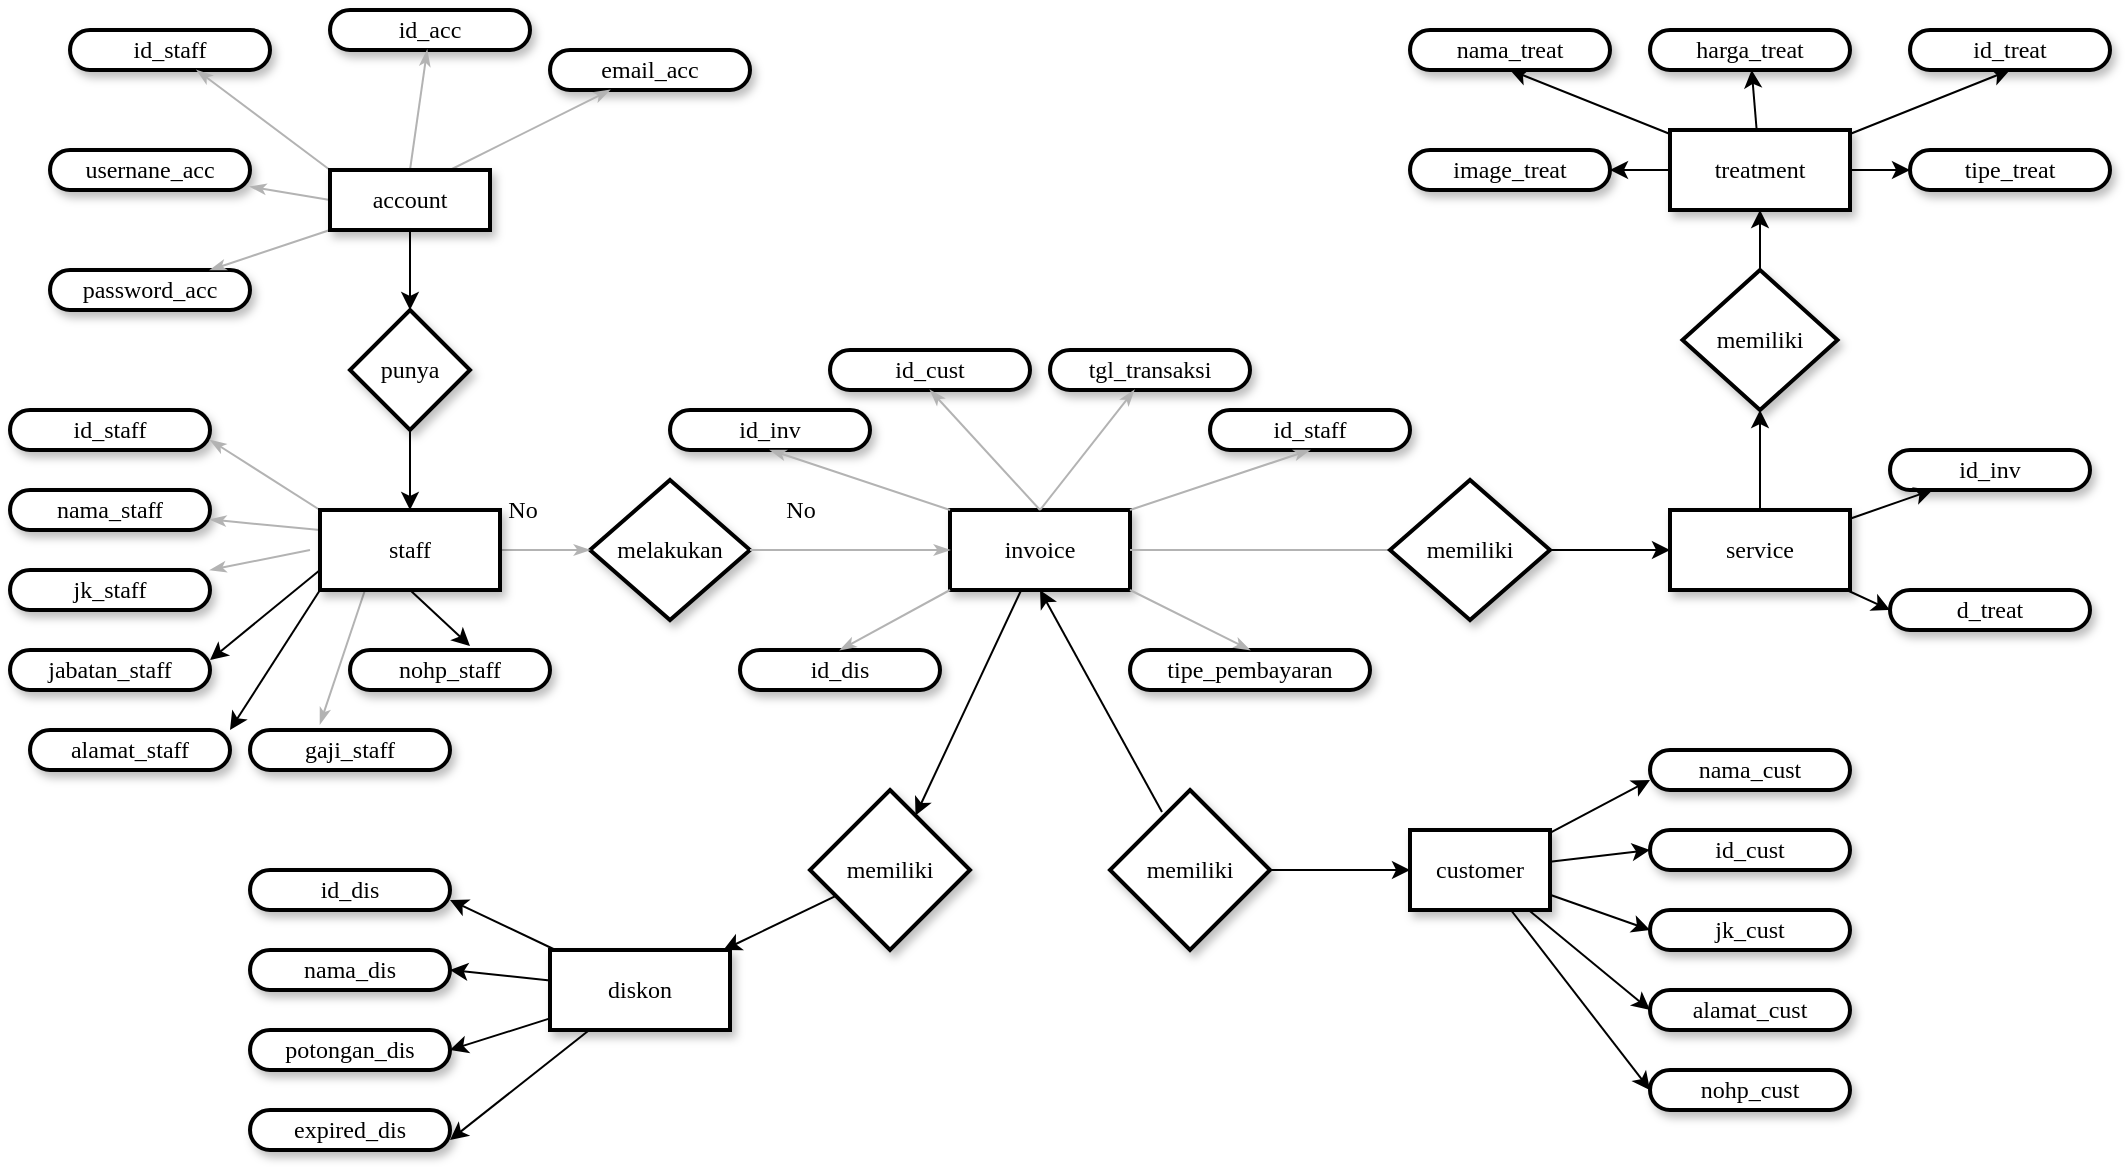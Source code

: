 <mxfile version="14.7.9" type="github">
  <diagram name="Page-1" id="ad52d381-51e7-2e0d-a935-2d0ddd2fd229">
    <mxGraphModel dx="1422" dy="772" grid="1" gridSize="10" guides="1" tooltips="1" connect="1" arrows="1" fold="1" page="1" pageScale="1" pageWidth="1100" pageHeight="850" background="none" math="0" shadow="0">
      <root>
        <mxCell id="0" />
        <mxCell id="1" parent="0" />
        <mxCell id="2c924340bb9dbf6c-1" value="&lt;span&gt;id_staff&lt;/span&gt;" style="whiteSpace=wrap;html=1;rounded=1;shadow=1;comic=0;labelBackgroundColor=none;strokeWidth=2;fontFamily=Verdana;fontSize=12;align=center;arcSize=50;" parent="1" vertex="1">
          <mxGeometry x="50" y="30" width="100" height="20" as="geometry" />
        </mxCell>
        <mxCell id="2c924340bb9dbf6c-8" value="&lt;span&gt;usernane_acc&lt;/span&gt;" style="whiteSpace=wrap;html=1;rounded=1;shadow=1;comic=0;labelBackgroundColor=none;strokeWidth=2;fontFamily=Verdana;fontSize=12;align=center;arcSize=50;" parent="1" vertex="1">
          <mxGeometry x="40" y="90" width="100" height="20" as="geometry" />
        </mxCell>
        <mxCell id="2c924340bb9dbf6c-9" value="password_acc" style="whiteSpace=wrap;html=1;rounded=1;shadow=1;comic=0;labelBackgroundColor=none;strokeWidth=2;fontFamily=Verdana;fontSize=12;align=center;arcSize=50;" parent="1" vertex="1">
          <mxGeometry x="40" y="150" width="100" height="20" as="geometry" />
        </mxCell>
        <mxCell id="2c924340bb9dbf6c-10" value="&lt;span&gt;id_acc&lt;/span&gt;" style="whiteSpace=wrap;html=1;rounded=1;shadow=1;comic=0;labelBackgroundColor=none;strokeWidth=2;fontFamily=Verdana;fontSize=12;align=center;arcSize=50;" parent="1" vertex="1">
          <mxGeometry x="180" y="20" width="100" height="20" as="geometry" />
        </mxCell>
        <mxCell id="2c924340bb9dbf6c-24" value="melakukan" style="rhombus;whiteSpace=wrap;html=1;rounded=0;shadow=1;comic=0;labelBackgroundColor=none;strokeWidth=2;fontFamily=Verdana;fontSize=12;align=center;" parent="1" vertex="1">
          <mxGeometry x="310" y="255" width="80" height="70" as="geometry" />
        </mxCell>
        <mxCell id="2c924340bb9dbf6c-27" value="" style="edgeStyle=none;rounded=1;html=1;labelBackgroundColor=none;startArrow=none;startFill=0;startSize=5;endArrow=classicThin;endFill=1;endSize=5;jettySize=auto;orthogonalLoop=1;strokeColor=#B3B3B3;strokeWidth=1;fontFamily=Verdana;fontSize=12;exitX=0.5;exitY=0;exitDx=0;exitDy=0;" parent="1" source="-c1ywZZMFzs8JWsmVmSW-5" target="2c924340bb9dbf6c-10" edge="1">
          <mxGeometry relative="1" as="geometry">
            <mxPoint x="235.442" y="70.116" as="sourcePoint" />
          </mxGeometry>
        </mxCell>
        <mxCell id="2c924340bb9dbf6c-28" value="" style="edgeStyle=none;rounded=1;html=1;labelBackgroundColor=none;startArrow=none;startFill=0;startSize=5;endArrow=classicThin;endFill=1;endSize=5;jettySize=auto;orthogonalLoop=1;strokeColor=#B3B3B3;strokeWidth=1;fontFamily=Verdana;fontSize=12;exitX=0;exitY=0;exitDx=0;exitDy=0;" parent="1" source="-c1ywZZMFzs8JWsmVmSW-5" target="2c924340bb9dbf6c-1" edge="1">
          <mxGeometry relative="1" as="geometry">
            <mxPoint x="192" y="86" as="sourcePoint" />
          </mxGeometry>
        </mxCell>
        <mxCell id="2c924340bb9dbf6c-29" value="" style="edgeStyle=none;rounded=1;html=1;labelBackgroundColor=none;startArrow=none;startFill=0;startSize=5;endArrow=classicThin;endFill=1;endSize=5;jettySize=auto;orthogonalLoop=1;strokeColor=#B3B3B3;strokeWidth=1;fontFamily=Verdana;fontSize=12;exitX=0;exitY=0.5;exitDx=0;exitDy=0;" parent="1" source="-c1ywZZMFzs8JWsmVmSW-5" target="2c924340bb9dbf6c-8" edge="1">
          <mxGeometry relative="1" as="geometry">
            <mxPoint x="180.242" y="106.414" as="sourcePoint" />
          </mxGeometry>
        </mxCell>
        <mxCell id="2c924340bb9dbf6c-30" value="" style="edgeStyle=none;rounded=1;html=1;labelBackgroundColor=none;startArrow=none;startFill=0;startSize=5;endArrow=classicThin;endFill=1;endSize=5;jettySize=auto;orthogonalLoop=1;strokeColor=#B3B3B3;strokeWidth=1;fontFamily=Verdana;fontSize=12;exitX=0;exitY=1;exitDx=0;exitDy=0;" parent="1" source="-c1ywZZMFzs8JWsmVmSW-5" target="2c924340bb9dbf6c-9" edge="1">
          <mxGeometry relative="1" as="geometry">
            <mxPoint x="186.334" y="127.889" as="sourcePoint" />
          </mxGeometry>
        </mxCell>
        <mxCell id="2c924340bb9dbf6c-55" value="&lt;span&gt;email_acc&lt;/span&gt;" style="whiteSpace=wrap;html=1;rounded=1;shadow=1;comic=0;labelBackgroundColor=none;strokeWidth=2;fontFamily=Verdana;fontSize=12;align=center;arcSize=50;" parent="1" vertex="1">
          <mxGeometry x="290" y="40" width="100" height="20" as="geometry" />
        </mxCell>
        <mxCell id="2c924340bb9dbf6c-61" value="" style="edgeStyle=none;rounded=1;html=1;labelBackgroundColor=none;startArrow=none;startFill=0;startSize=5;endArrow=classicThin;endFill=1;endSize=5;jettySize=auto;orthogonalLoop=1;strokeColor=#B3B3B3;strokeWidth=1;fontFamily=Verdana;fontSize=12;exitX=0.75;exitY=0;exitDx=0;exitDy=0;" parent="1" source="-c1ywZZMFzs8JWsmVmSW-5" target="2c924340bb9dbf6c-55" edge="1">
          <mxGeometry relative="1" as="geometry">
            <mxPoint x="284.518" y="83.182" as="sourcePoint" />
          </mxGeometry>
        </mxCell>
        <mxCell id="-c1ywZZMFzs8JWsmVmSW-14" style="rounded=0;orthogonalLoop=1;jettySize=auto;html=1;exitX=0.5;exitY=1;exitDx=0;exitDy=0;entryX=0.6;entryY=-0.1;entryDx=0;entryDy=0;entryPerimeter=0;fontFamily=Verdana;" edge="1" parent="1" source="-c1ywZZMFzs8JWsmVmSW-26" target="-c1ywZZMFzs8JWsmVmSW-9">
          <mxGeometry relative="1" as="geometry">
            <mxPoint x="220" y="340" as="sourcePoint" />
          </mxGeometry>
        </mxCell>
        <mxCell id="-c1ywZZMFzs8JWsmVmSW-15" style="edgeStyle=none;rounded=0;orthogonalLoop=1;jettySize=auto;html=1;exitX=0;exitY=1;exitDx=0;exitDy=0;entryX=1;entryY=0;entryDx=0;entryDy=0;fontFamily=Verdana;" edge="1" parent="1" source="-c1ywZZMFzs8JWsmVmSW-26" target="-c1ywZZMFzs8JWsmVmSW-8">
          <mxGeometry relative="1" as="geometry">
            <mxPoint x="177.574" y="328.284" as="sourcePoint" />
          </mxGeometry>
        </mxCell>
        <mxCell id="-c1ywZZMFzs8JWsmVmSW-16" style="edgeStyle=none;rounded=0;orthogonalLoop=1;jettySize=auto;html=1;exitX=0;exitY=0.75;exitDx=0;exitDy=0;entryX=1;entryY=0.25;entryDx=0;entryDy=0;fontFamily=Verdana;" edge="1" parent="1" source="-c1ywZZMFzs8JWsmVmSW-26" target="-c1ywZZMFzs8JWsmVmSW-7">
          <mxGeometry relative="1" as="geometry">
            <mxPoint x="177.574" y="328.284" as="sourcePoint" />
          </mxGeometry>
        </mxCell>
        <mxCell id="2c924340bb9dbf6c-68" value="&lt;span&gt;jk_staff&lt;/span&gt;" style="whiteSpace=wrap;html=1;rounded=1;shadow=1;comic=0;labelBackgroundColor=none;strokeWidth=2;fontFamily=Verdana;fontSize=12;align=center;arcSize=50;" parent="1" vertex="1">
          <mxGeometry x="20" y="300" width="100" height="20" as="geometry" />
        </mxCell>
        <mxCell id="2c924340bb9dbf6c-69" value="&lt;span&gt;id_staff&lt;/span&gt;" style="whiteSpace=wrap;html=1;rounded=1;shadow=1;comic=0;labelBackgroundColor=none;strokeWidth=2;fontFamily=Verdana;fontSize=12;align=center;arcSize=50;" parent="1" vertex="1">
          <mxGeometry x="20" y="220" width="100" height="20" as="geometry" />
        </mxCell>
        <mxCell id="2c924340bb9dbf6c-70" value="&lt;span&gt;nama_staff&lt;/span&gt;" style="whiteSpace=wrap;html=1;rounded=1;shadow=1;comic=0;labelBackgroundColor=none;strokeWidth=2;fontFamily=Verdana;fontSize=12;align=center;arcSize=50;" parent="1" vertex="1">
          <mxGeometry x="20" y="260" width="100" height="20" as="geometry" />
        </mxCell>
        <mxCell id="2c924340bb9dbf6c-72" value="" style="edgeStyle=none;rounded=1;html=1;labelBackgroundColor=none;startArrow=none;startFill=0;startSize=5;endArrow=classicThin;endFill=1;endSize=5;jettySize=auto;orthogonalLoop=1;strokeColor=#B3B3B3;strokeWidth=1;fontFamily=Verdana;fontSize=12;exitX=0;exitY=0.25;exitDx=0;exitDy=0;" parent="1" source="-c1ywZZMFzs8JWsmVmSW-26" target="2c924340bb9dbf6c-70" edge="1">
          <mxGeometry x="-0.24" y="65" relative="1" as="geometry">
            <mxPoint x="162.53" y="288.506" as="sourcePoint" />
            <mxPoint as="offset" />
          </mxGeometry>
        </mxCell>
        <mxCell id="2c924340bb9dbf6c-73" value="" style="edgeStyle=none;rounded=1;html=1;labelBackgroundColor=none;startArrow=none;startFill=0;startSize=5;endArrow=classicThin;endFill=1;endSize=5;jettySize=auto;orthogonalLoop=1;strokeColor=#B3B3B3;strokeWidth=1;fontFamily=Verdana;fontSize=12;entryX=1;entryY=0.75;entryDx=0;entryDy=0;exitX=0;exitY=0;exitDx=0;exitDy=0;" parent="1" source="-c1ywZZMFzs8JWsmVmSW-26" target="2c924340bb9dbf6c-69" edge="1">
          <mxGeometry relative="1" as="geometry">
            <mxPoint x="177.04" y="272.076" as="sourcePoint" />
          </mxGeometry>
        </mxCell>
        <mxCell id="2c924340bb9dbf6c-74" value="" style="edgeStyle=none;rounded=1;html=1;labelBackgroundColor=none;startArrow=none;startFill=0;startSize=5;endArrow=classicThin;endFill=1;endSize=5;jettySize=auto;orthogonalLoop=1;strokeColor=#B3B3B3;strokeWidth=1;fontFamily=Verdana;fontSize=12" parent="1" target="2c924340bb9dbf6c-68" edge="1">
          <mxGeometry x="1" y="51" relative="1" as="geometry">
            <mxPoint x="170" y="290" as="sourcePoint" />
            <mxPoint as="offset" />
          </mxGeometry>
        </mxCell>
        <mxCell id="2c924340bb9dbf6c-75" value="No" style="edgeStyle=none;rounded=1;html=1;labelBackgroundColor=none;startArrow=none;startFill=0;startSize=5;endArrow=classicThin;endFill=1;endSize=5;jettySize=auto;orthogonalLoop=1;strokeColor=#B3B3B3;strokeWidth=1;fontFamily=Verdana;fontSize=12;exitX=1;exitY=0.5;exitDx=0;exitDy=0;entryX=0;entryY=0.5;entryDx=0;entryDy=0;" parent="1" source="-c1ywZZMFzs8JWsmVmSW-26" target="2c924340bb9dbf6c-24" edge="1">
          <mxGeometry x="-0.504" y="20" relative="1" as="geometry">
            <mxPoint as="offset" />
            <mxPoint x="279.738" y="303.734" as="targetPoint" />
          </mxGeometry>
        </mxCell>
        <mxCell id="-c1ywZZMFzs8JWsmVmSW-89" value="" style="edgeStyle=none;rounded=0;orthogonalLoop=1;jettySize=auto;html=1;fontFamily=Verdana;" edge="1" parent="1" source="-c1ywZZMFzs8JWsmVmSW-4" target="-c1ywZZMFzs8JWsmVmSW-88">
          <mxGeometry relative="1" as="geometry" />
        </mxCell>
        <mxCell id="-c1ywZZMFzs8JWsmVmSW-91" style="edgeStyle=none;rounded=0;orthogonalLoop=1;jettySize=auto;html=1;fontFamily=Verdana;entryX=0.5;entryY=1;entryDx=0;entryDy=0;exitX=0.325;exitY=0.138;exitDx=0;exitDy=0;exitPerimeter=0;" edge="1" parent="1" source="-c1ywZZMFzs8JWsmVmSW-95" target="-c1ywZZMFzs8JWsmVmSW-4">
          <mxGeometry relative="1" as="geometry">
            <mxPoint x="590" y="420" as="targetPoint" />
            <mxPoint x="544" y="390" as="sourcePoint" />
          </mxGeometry>
        </mxCell>
        <mxCell id="-c1ywZZMFzs8JWsmVmSW-4" value="invoice" style="rounded=0;whiteSpace=wrap;html=1;shadow=1;comic=0;fontFamily=Verdana;strokeWidth=2;" vertex="1" parent="1">
          <mxGeometry x="490" y="270" width="90" height="40" as="geometry" />
        </mxCell>
        <mxCell id="-c1ywZZMFzs8JWsmVmSW-11" style="edgeStyle=orthogonalEdgeStyle;rounded=0;orthogonalLoop=1;jettySize=auto;html=1;exitX=0.5;exitY=1;exitDx=0;exitDy=0;entryX=0.5;entryY=0;entryDx=0;entryDy=0;fontFamily=Verdana;" edge="1" parent="1" source="-c1ywZZMFzs8JWsmVmSW-5" target="-c1ywZZMFzs8JWsmVmSW-24">
          <mxGeometry relative="1" as="geometry">
            <mxPoint x="220" y="170" as="targetPoint" />
          </mxGeometry>
        </mxCell>
        <mxCell id="-c1ywZZMFzs8JWsmVmSW-5" value="account" style="rounded=0;whiteSpace=wrap;html=1;shadow=1;comic=0;fontFamily=Verdana;strokeWidth=2;" vertex="1" parent="1">
          <mxGeometry x="180" y="100" width="80" height="30" as="geometry" />
        </mxCell>
        <mxCell id="-c1ywZZMFzs8JWsmVmSW-12" style="edgeStyle=orthogonalEdgeStyle;rounded=0;orthogonalLoop=1;jettySize=auto;html=1;exitX=0.5;exitY=1;exitDx=0;exitDy=0;entryX=0.5;entryY=0;entryDx=0;entryDy=0;fontFamily=Verdana;" edge="1" parent="1" source="-c1ywZZMFzs8JWsmVmSW-24" target="-c1ywZZMFzs8JWsmVmSW-26">
          <mxGeometry relative="1" as="geometry">
            <mxPoint x="220" y="250" as="sourcePoint" />
            <mxPoint x="220" y="260" as="targetPoint" />
          </mxGeometry>
        </mxCell>
        <mxCell id="-c1ywZZMFzs8JWsmVmSW-7" value="&lt;span&gt;jabatan_staff&lt;/span&gt;" style="whiteSpace=wrap;html=1;rounded=1;shadow=1;comic=0;labelBackgroundColor=none;strokeWidth=2;fontFamily=Verdana;fontSize=12;align=center;arcSize=50;" vertex="1" parent="1">
          <mxGeometry x="20" y="340" width="100" height="20" as="geometry" />
        </mxCell>
        <mxCell id="-c1ywZZMFzs8JWsmVmSW-8" value="&lt;span&gt;alamat_staff&lt;/span&gt;" style="whiteSpace=wrap;html=1;rounded=1;shadow=1;comic=0;labelBackgroundColor=none;strokeWidth=2;fontFamily=Verdana;fontSize=12;align=center;arcSize=50;" vertex="1" parent="1">
          <mxGeometry x="30" y="380" width="100" height="20" as="geometry" />
        </mxCell>
        <mxCell id="-c1ywZZMFzs8JWsmVmSW-9" value="nohp_staff" style="whiteSpace=wrap;html=1;rounded=1;shadow=1;comic=0;labelBackgroundColor=none;strokeWidth=2;fontFamily=Verdana;fontSize=12;align=center;arcSize=50;" vertex="1" parent="1">
          <mxGeometry x="190" y="340" width="100" height="20" as="geometry" />
        </mxCell>
        <mxCell id="-c1ywZZMFzs8JWsmVmSW-17" style="edgeStyle=none;rounded=0;orthogonalLoop=1;jettySize=auto;html=1;exitX=1;exitY=0;exitDx=0;exitDy=0;fontFamily=Verdana;" edge="1" parent="1">
          <mxGeometry relative="1" as="geometry">
            <mxPoint x="240" y="190" as="sourcePoint" />
            <mxPoint x="240" y="190" as="targetPoint" />
          </mxGeometry>
        </mxCell>
        <mxCell id="-c1ywZZMFzs8JWsmVmSW-18" style="edgeStyle=none;rounded=0;orthogonalLoop=1;jettySize=auto;html=1;exitX=0.75;exitY=0;exitDx=0;exitDy=0;fontFamily=Verdana;" edge="1" parent="1" source="-c1ywZZMFzs8JWsmVmSW-9" target="-c1ywZZMFzs8JWsmVmSW-9">
          <mxGeometry relative="1" as="geometry" />
        </mxCell>
        <mxCell id="-c1ywZZMFzs8JWsmVmSW-19" style="edgeStyle=none;rounded=0;orthogonalLoop=1;jettySize=auto;html=1;exitX=0.5;exitY=0;exitDx=0;exitDy=0;fontFamily=Verdana;" edge="1" parent="1" source="-c1ywZZMFzs8JWsmVmSW-9" target="-c1ywZZMFzs8JWsmVmSW-9">
          <mxGeometry relative="1" as="geometry" />
        </mxCell>
        <mxCell id="-c1ywZZMFzs8JWsmVmSW-20" value="&lt;span&gt;gaji_staff&lt;/span&gt;" style="whiteSpace=wrap;html=1;rounded=1;shadow=1;comic=0;labelBackgroundColor=none;strokeWidth=2;fontFamily=Verdana;fontSize=12;align=center;arcSize=50;" vertex="1" parent="1">
          <mxGeometry x="140" y="380" width="100" height="20" as="geometry" />
        </mxCell>
        <mxCell id="-c1ywZZMFzs8JWsmVmSW-22" value="" style="edgeStyle=none;rounded=1;html=1;labelBackgroundColor=none;startArrow=none;startFill=0;startSize=5;endArrow=classicThin;endFill=1;endSize=5;jettySize=auto;orthogonalLoop=1;strokeColor=#B3B3B3;strokeWidth=1;fontFamily=Verdana;fontSize=12;entryX=0.35;entryY=-0.15;entryDx=0;entryDy=0;exitX=0.25;exitY=1;exitDx=0;exitDy=0;entryPerimeter=0;" edge="1" parent="1" source="-c1ywZZMFzs8JWsmVmSW-26" target="-c1ywZZMFzs8JWsmVmSW-20">
          <mxGeometry relative="1" as="geometry">
            <mxPoint x="191" y="320" as="sourcePoint" />
            <mxPoint x="130" y="245" as="targetPoint" />
          </mxGeometry>
        </mxCell>
        <mxCell id="-c1ywZZMFzs8JWsmVmSW-23" style="edgeStyle=none;rounded=0;orthogonalLoop=1;jettySize=auto;html=1;exitX=1;exitY=0;exitDx=0;exitDy=0;fontFamily=Verdana;" edge="1" parent="1">
          <mxGeometry relative="1" as="geometry">
            <mxPoint x="262.426" y="271.716" as="sourcePoint" />
            <mxPoint x="262.426" y="271.716" as="targetPoint" />
          </mxGeometry>
        </mxCell>
        <mxCell id="-c1ywZZMFzs8JWsmVmSW-24" value="punya" style="rhombus;whiteSpace=wrap;html=1;rounded=0;shadow=1;comic=0;labelBackgroundColor=none;strokeWidth=2;fontFamily=Verdana;fontSize=12;align=center;" vertex="1" parent="1">
          <mxGeometry x="190" y="170" width="60" height="60" as="geometry" />
        </mxCell>
        <mxCell id="-c1ywZZMFzs8JWsmVmSW-26" value="staff" style="rounded=0;whiteSpace=wrap;html=1;shadow=1;comic=0;fontFamily=Verdana;strokeWidth=2;" vertex="1" parent="1">
          <mxGeometry x="175" y="270" width="90" height="40" as="geometry" />
        </mxCell>
        <mxCell id="-c1ywZZMFzs8JWsmVmSW-27" style="edgeStyle=none;rounded=0;orthogonalLoop=1;jettySize=auto;html=1;exitX=0.25;exitY=0;exitDx=0;exitDy=0;fontFamily=Verdana;" edge="1" parent="1" source="-c1ywZZMFzs8JWsmVmSW-9" target="-c1ywZZMFzs8JWsmVmSW-9">
          <mxGeometry relative="1" as="geometry" />
        </mxCell>
        <mxCell id="-c1ywZZMFzs8JWsmVmSW-29" value="&lt;span&gt;nama_cust&lt;/span&gt;" style="whiteSpace=wrap;html=1;rounded=1;shadow=1;comic=0;labelBackgroundColor=none;strokeWidth=2;fontFamily=Verdana;fontSize=12;align=center;arcSize=50;" vertex="1" parent="1">
          <mxGeometry x="840" y="390" width="100" height="20" as="geometry" />
        </mxCell>
        <mxCell id="-c1ywZZMFzs8JWsmVmSW-30" value="&lt;span&gt;d_treat&lt;/span&gt;" style="whiteSpace=wrap;html=1;rounded=1;shadow=1;comic=0;labelBackgroundColor=none;strokeWidth=2;fontFamily=Verdana;fontSize=12;align=center;arcSize=50;" vertex="1" parent="1">
          <mxGeometry x="960" y="310" width="100" height="20" as="geometry" />
        </mxCell>
        <mxCell id="-c1ywZZMFzs8JWsmVmSW-31" value="&lt;span&gt;id_inv&lt;/span&gt;" style="whiteSpace=wrap;html=1;rounded=1;shadow=1;comic=0;labelBackgroundColor=none;strokeWidth=2;fontFamily=Verdana;fontSize=12;align=center;arcSize=50;" vertex="1" parent="1">
          <mxGeometry x="960" y="240" width="100" height="20" as="geometry" />
        </mxCell>
        <mxCell id="-c1ywZZMFzs8JWsmVmSW-32" value="&lt;span&gt;tipe_pembayaran&lt;/span&gt;" style="whiteSpace=wrap;html=1;rounded=1;shadow=1;comic=0;labelBackgroundColor=none;strokeWidth=2;fontFamily=Verdana;fontSize=12;align=center;arcSize=50;" vertex="1" parent="1">
          <mxGeometry x="580" y="340" width="120" height="20" as="geometry" />
        </mxCell>
        <mxCell id="-c1ywZZMFzs8JWsmVmSW-33" value="&lt;span&gt;id_dis&lt;/span&gt;" style="whiteSpace=wrap;html=1;rounded=1;shadow=1;comic=0;labelBackgroundColor=none;strokeWidth=2;fontFamily=Verdana;fontSize=12;align=center;arcSize=50;" vertex="1" parent="1">
          <mxGeometry x="385" y="340" width="100" height="20" as="geometry" />
        </mxCell>
        <mxCell id="-c1ywZZMFzs8JWsmVmSW-34" value="&lt;span&gt;tgl_transaksi&lt;/span&gt;" style="whiteSpace=wrap;html=1;rounded=1;shadow=1;comic=0;labelBackgroundColor=none;strokeWidth=2;fontFamily=Verdana;fontSize=12;align=center;arcSize=50;" vertex="1" parent="1">
          <mxGeometry x="540" y="190" width="100" height="20" as="geometry" />
        </mxCell>
        <mxCell id="-c1ywZZMFzs8JWsmVmSW-35" value="&lt;span&gt;id_staff&lt;/span&gt;" style="whiteSpace=wrap;html=1;rounded=1;shadow=1;comic=0;labelBackgroundColor=none;strokeWidth=2;fontFamily=Verdana;fontSize=12;align=center;arcSize=50;" vertex="1" parent="1">
          <mxGeometry x="620" y="220" width="100" height="20" as="geometry" />
        </mxCell>
        <mxCell id="-c1ywZZMFzs8JWsmVmSW-36" value="&lt;span&gt;id_cust&lt;/span&gt;" style="whiteSpace=wrap;html=1;rounded=1;shadow=1;comic=0;labelBackgroundColor=none;strokeWidth=2;fontFamily=Verdana;fontSize=12;align=center;arcSize=50;" vertex="1" parent="1">
          <mxGeometry x="430" y="190" width="100" height="20" as="geometry" />
        </mxCell>
        <mxCell id="-c1ywZZMFzs8JWsmVmSW-37" value="&lt;span&gt;id_inv&lt;/span&gt;" style="whiteSpace=wrap;html=1;rounded=1;shadow=1;comic=0;labelBackgroundColor=none;strokeWidth=2;fontFamily=Verdana;fontSize=12;align=center;arcSize=50;" vertex="1" parent="1">
          <mxGeometry x="350" y="220" width="100" height="20" as="geometry" />
        </mxCell>
        <mxCell id="-c1ywZZMFzs8JWsmVmSW-40" value="No" style="edgeStyle=none;rounded=1;html=1;labelBackgroundColor=none;startArrow=none;startFill=0;startSize=5;endArrow=classicThin;endFill=1;endSize=5;jettySize=auto;orthogonalLoop=1;strokeColor=#B3B3B3;strokeWidth=1;fontFamily=Verdana;fontSize=12;exitX=1;exitY=0.5;exitDx=0;exitDy=0;entryX=0;entryY=0.5;entryDx=0;entryDy=0;" edge="1" parent="1" source="2c924340bb9dbf6c-24" target="-c1ywZZMFzs8JWsmVmSW-4">
          <mxGeometry x="-0.504" y="20" relative="1" as="geometry">
            <mxPoint as="offset" />
            <mxPoint x="275" y="300" as="sourcePoint" />
            <mxPoint x="320" y="300" as="targetPoint" />
          </mxGeometry>
        </mxCell>
        <mxCell id="-c1ywZZMFzs8JWsmVmSW-45" value="" style="edgeStyle=none;rounded=1;html=1;labelBackgroundColor=none;startArrow=none;startFill=0;startSize=5;endArrow=classicThin;endFill=1;endSize=5;jettySize=auto;orthogonalLoop=1;strokeColor=#B3B3B3;strokeWidth=1;fontFamily=Verdana;fontSize=12;exitX=0.5;exitY=0;exitDx=0;exitDy=0;entryX=0.5;entryY=1;entryDx=0;entryDy=0;" edge="1" parent="1" source="-c1ywZZMFzs8JWsmVmSW-4" target="-c1ywZZMFzs8JWsmVmSW-36">
          <mxGeometry relative="1" as="geometry">
            <mxPoint x="290" y="150" as="sourcePoint" />
            <mxPoint x="370" y="110" as="targetPoint" />
          </mxGeometry>
        </mxCell>
        <mxCell id="-c1ywZZMFzs8JWsmVmSW-46" value="" style="edgeStyle=none;rounded=1;html=1;labelBackgroundColor=none;startArrow=none;startFill=0;startSize=5;endArrow=classicThin;endFill=1;endSize=5;jettySize=auto;orthogonalLoop=1;strokeColor=#B3B3B3;strokeWidth=1;fontFamily=Verdana;fontSize=12;exitX=0;exitY=0;exitDx=0;exitDy=0;entryX=0.5;entryY=1;entryDx=0;entryDy=0;" edge="1" parent="1" source="-c1ywZZMFzs8JWsmVmSW-4" target="-c1ywZZMFzs8JWsmVmSW-37">
          <mxGeometry relative="1" as="geometry">
            <mxPoint x="300" y="160" as="sourcePoint" />
            <mxPoint x="380" y="120" as="targetPoint" />
          </mxGeometry>
        </mxCell>
        <mxCell id="-c1ywZZMFzs8JWsmVmSW-47" value="" style="edgeStyle=none;rounded=1;html=1;labelBackgroundColor=none;startArrow=none;startFill=0;startSize=5;endArrow=classicThin;endFill=1;endSize=5;jettySize=auto;orthogonalLoop=1;strokeColor=#B3B3B3;strokeWidth=1;fontFamily=Verdana;fontSize=12;exitX=1;exitY=0.5;exitDx=0;exitDy=0;entryX=0;entryY=0.5;entryDx=0;entryDy=0;" edge="1" parent="1" source="-c1ywZZMFzs8JWsmVmSW-4" target="-c1ywZZMFzs8JWsmVmSW-52">
          <mxGeometry relative="1" as="geometry">
            <mxPoint x="545" y="280" as="sourcePoint" />
            <mxPoint x="710" y="290" as="targetPoint" />
          </mxGeometry>
        </mxCell>
        <mxCell id="-c1ywZZMFzs8JWsmVmSW-48" value="" style="edgeStyle=none;rounded=1;html=1;labelBackgroundColor=none;startArrow=none;startFill=0;startSize=5;endArrow=classicThin;endFill=1;endSize=5;jettySize=auto;orthogonalLoop=1;strokeColor=#B3B3B3;strokeWidth=1;fontFamily=Verdana;fontSize=12;exitX=1;exitY=1;exitDx=0;exitDy=0;entryX=0.5;entryY=0;entryDx=0;entryDy=0;" edge="1" parent="1" source="-c1ywZZMFzs8JWsmVmSW-4" target="-c1ywZZMFzs8JWsmVmSW-32">
          <mxGeometry relative="1" as="geometry">
            <mxPoint x="555" y="290" as="sourcePoint" />
            <mxPoint x="555" y="230" as="targetPoint" />
          </mxGeometry>
        </mxCell>
        <mxCell id="-c1ywZZMFzs8JWsmVmSW-49" value="" style="edgeStyle=none;rounded=1;html=1;labelBackgroundColor=none;startArrow=none;startFill=0;startSize=5;endArrow=classicThin;endFill=1;endSize=5;jettySize=auto;orthogonalLoop=1;strokeColor=#B3B3B3;strokeWidth=1;fontFamily=Verdana;fontSize=12;exitX=1;exitY=0;exitDx=0;exitDy=0;entryX=0.5;entryY=1;entryDx=0;entryDy=0;" edge="1" parent="1" source="-c1ywZZMFzs8JWsmVmSW-4" target="-c1ywZZMFzs8JWsmVmSW-35">
          <mxGeometry relative="1" as="geometry">
            <mxPoint x="565" y="300" as="sourcePoint" />
            <mxPoint x="565" y="240" as="targetPoint" />
          </mxGeometry>
        </mxCell>
        <mxCell id="-c1ywZZMFzs8JWsmVmSW-50" value="" style="edgeStyle=none;rounded=1;html=1;labelBackgroundColor=none;startArrow=none;startFill=0;startSize=5;endArrow=classicThin;endFill=1;endSize=5;jettySize=auto;orthogonalLoop=1;strokeColor=#B3B3B3;strokeWidth=1;fontFamily=Verdana;fontSize=12;exitX=0.5;exitY=0;exitDx=0;exitDy=0;" edge="1" parent="1" source="-c1ywZZMFzs8JWsmVmSW-4" target="-c1ywZZMFzs8JWsmVmSW-34">
          <mxGeometry relative="1" as="geometry">
            <mxPoint x="575" y="310" as="sourcePoint" />
            <mxPoint x="480" y="330" as="targetPoint" />
          </mxGeometry>
        </mxCell>
        <mxCell id="-c1ywZZMFzs8JWsmVmSW-51" value="" style="edgeStyle=none;rounded=1;html=1;labelBackgroundColor=none;startArrow=none;startFill=0;startSize=5;endArrow=classicThin;endFill=1;endSize=5;jettySize=auto;orthogonalLoop=1;strokeColor=#B3B3B3;strokeWidth=1;fontFamily=Verdana;fontSize=12;exitX=0;exitY=1;exitDx=0;exitDy=0;entryX=0.5;entryY=0;entryDx=0;entryDy=0;" edge="1" parent="1" source="-c1ywZZMFzs8JWsmVmSW-4" target="-c1ywZZMFzs8JWsmVmSW-33">
          <mxGeometry relative="1" as="geometry">
            <mxPoint x="585" y="320" as="sourcePoint" />
            <mxPoint x="450" y="320" as="targetPoint" />
          </mxGeometry>
        </mxCell>
        <mxCell id="-c1ywZZMFzs8JWsmVmSW-71" value="" style="edgeStyle=none;rounded=0;orthogonalLoop=1;jettySize=auto;html=1;fontFamily=Verdana;" edge="1" parent="1" source="-c1ywZZMFzs8JWsmVmSW-52" target="-c1ywZZMFzs8JWsmVmSW-56">
          <mxGeometry relative="1" as="geometry" />
        </mxCell>
        <mxCell id="-c1ywZZMFzs8JWsmVmSW-52" value="memiliki" style="rhombus;whiteSpace=wrap;html=1;rounded=0;shadow=1;comic=0;labelBackgroundColor=none;strokeWidth=2;fontFamily=Verdana;fontSize=12;align=center;direction=west;" vertex="1" parent="1">
          <mxGeometry x="710" y="255" width="80" height="70" as="geometry" />
        </mxCell>
        <mxCell id="-c1ywZZMFzs8JWsmVmSW-82" value="" style="edgeStyle=none;rounded=0;orthogonalLoop=1;jettySize=auto;html=1;fontFamily=Verdana;" edge="1" parent="1" source="-c1ywZZMFzs8JWsmVmSW-55" target="-c1ywZZMFzs8JWsmVmSW-63">
          <mxGeometry relative="1" as="geometry" />
        </mxCell>
        <mxCell id="-c1ywZZMFzs8JWsmVmSW-83" value="" style="edgeStyle=none;rounded=0;orthogonalLoop=1;jettySize=auto;html=1;fontFamily=Verdana;" edge="1" parent="1" source="-c1ywZZMFzs8JWsmVmSW-55" target="-c1ywZZMFzs8JWsmVmSW-62">
          <mxGeometry relative="1" as="geometry" />
        </mxCell>
        <mxCell id="-c1ywZZMFzs8JWsmVmSW-84" value="" style="edgeStyle=none;rounded=0;orthogonalLoop=1;jettySize=auto;html=1;fontFamily=Verdana;" edge="1" parent="1" source="-c1ywZZMFzs8JWsmVmSW-55" target="-c1ywZZMFzs8JWsmVmSW-60">
          <mxGeometry relative="1" as="geometry" />
        </mxCell>
        <mxCell id="-c1ywZZMFzs8JWsmVmSW-85" style="edgeStyle=none;rounded=0;orthogonalLoop=1;jettySize=auto;html=1;entryX=0.5;entryY=1;entryDx=0;entryDy=0;fontFamily=Verdana;" edge="1" parent="1" source="-c1ywZZMFzs8JWsmVmSW-55" target="-c1ywZZMFzs8JWsmVmSW-64">
          <mxGeometry relative="1" as="geometry" />
        </mxCell>
        <mxCell id="-c1ywZZMFzs8JWsmVmSW-86" style="edgeStyle=none;rounded=0;orthogonalLoop=1;jettySize=auto;html=1;entryX=0.5;entryY=1;entryDx=0;entryDy=0;fontFamily=Verdana;" edge="1" parent="1" source="-c1ywZZMFzs8JWsmVmSW-55" target="-c1ywZZMFzs8JWsmVmSW-61">
          <mxGeometry relative="1" as="geometry" />
        </mxCell>
        <mxCell id="-c1ywZZMFzs8JWsmVmSW-55" value="treatment" style="rounded=0;whiteSpace=wrap;html=1;shadow=1;comic=0;fontFamily=Verdana;strokeWidth=2;" vertex="1" parent="1">
          <mxGeometry x="850" y="80" width="90" height="40" as="geometry" />
        </mxCell>
        <mxCell id="-c1ywZZMFzs8JWsmVmSW-72" value="" style="edgeStyle=none;rounded=0;orthogonalLoop=1;jettySize=auto;html=1;fontFamily=Verdana;" edge="1" parent="1" source="-c1ywZZMFzs8JWsmVmSW-56" target="-c1ywZZMFzs8JWsmVmSW-31">
          <mxGeometry relative="1" as="geometry" />
        </mxCell>
        <mxCell id="-c1ywZZMFzs8JWsmVmSW-76" style="edgeStyle=none;rounded=0;orthogonalLoop=1;jettySize=auto;html=1;entryX=0;entryY=0.5;entryDx=0;entryDy=0;fontFamily=Verdana;" edge="1" parent="1" source="-c1ywZZMFzs8JWsmVmSW-56" target="-c1ywZZMFzs8JWsmVmSW-30">
          <mxGeometry relative="1" as="geometry" />
        </mxCell>
        <mxCell id="-c1ywZZMFzs8JWsmVmSW-80" value="" style="edgeStyle=none;rounded=0;orthogonalLoop=1;jettySize=auto;html=1;fontFamily=Verdana;" edge="1" parent="1" source="-c1ywZZMFzs8JWsmVmSW-56" target="-c1ywZZMFzs8JWsmVmSW-79">
          <mxGeometry relative="1" as="geometry" />
        </mxCell>
        <mxCell id="-c1ywZZMFzs8JWsmVmSW-56" value="service" style="rounded=0;whiteSpace=wrap;html=1;shadow=1;comic=0;fontFamily=Verdana;strokeWidth=2;" vertex="1" parent="1">
          <mxGeometry x="850" y="270" width="90" height="40" as="geometry" />
        </mxCell>
        <mxCell id="-c1ywZZMFzs8JWsmVmSW-57" value="&lt;span&gt;id_cust&lt;/span&gt;" style="whiteSpace=wrap;html=1;rounded=1;shadow=1;comic=0;labelBackgroundColor=none;strokeWidth=2;fontFamily=Verdana;fontSize=12;align=center;arcSize=50;" vertex="1" parent="1">
          <mxGeometry x="840" y="430" width="100" height="20" as="geometry" />
        </mxCell>
        <mxCell id="-c1ywZZMFzs8JWsmVmSW-58" value="&lt;span&gt;jk_cust&lt;/span&gt;" style="whiteSpace=wrap;html=1;rounded=1;shadow=1;comic=0;labelBackgroundColor=none;strokeWidth=2;fontFamily=Verdana;fontSize=12;align=center;arcSize=50;" vertex="1" parent="1">
          <mxGeometry x="840" y="470" width="100" height="20" as="geometry" />
        </mxCell>
        <mxCell id="-c1ywZZMFzs8JWsmVmSW-59" value="&lt;span&gt;expired_dis&lt;/span&gt;" style="whiteSpace=wrap;html=1;rounded=1;shadow=1;comic=0;labelBackgroundColor=none;strokeWidth=2;fontFamily=Verdana;fontSize=12;align=center;arcSize=50;" vertex="1" parent="1">
          <mxGeometry x="140" y="570" width="100" height="20" as="geometry" />
        </mxCell>
        <mxCell id="-c1ywZZMFzs8JWsmVmSW-60" value="&lt;span&gt;image_treat&lt;/span&gt;" style="whiteSpace=wrap;html=1;rounded=1;shadow=1;comic=0;labelBackgroundColor=none;strokeWidth=2;fontFamily=Verdana;fontSize=12;align=center;arcSize=50;" vertex="1" parent="1">
          <mxGeometry x="720" y="90" width="100" height="20" as="geometry" />
        </mxCell>
        <mxCell id="-c1ywZZMFzs8JWsmVmSW-61" value="&lt;span&gt;nama_treat&lt;/span&gt;" style="whiteSpace=wrap;html=1;rounded=1;shadow=1;comic=0;labelBackgroundColor=none;strokeWidth=2;fontFamily=Verdana;fontSize=12;align=center;arcSize=50;" vertex="1" parent="1">
          <mxGeometry x="720" y="30" width="100" height="20" as="geometry" />
        </mxCell>
        <mxCell id="-c1ywZZMFzs8JWsmVmSW-62" value="&lt;span&gt;harga_treat&lt;/span&gt;" style="whiteSpace=wrap;html=1;rounded=1;shadow=1;comic=0;labelBackgroundColor=none;strokeWidth=2;fontFamily=Verdana;fontSize=12;align=center;arcSize=50;" vertex="1" parent="1">
          <mxGeometry x="840" y="30" width="100" height="20" as="geometry" />
        </mxCell>
        <mxCell id="-c1ywZZMFzs8JWsmVmSW-63" value="&lt;span&gt;tipe_treat&lt;/span&gt;" style="whiteSpace=wrap;html=1;rounded=1;shadow=1;comic=0;labelBackgroundColor=none;strokeWidth=2;fontFamily=Verdana;fontSize=12;align=center;arcSize=50;" vertex="1" parent="1">
          <mxGeometry x="970" y="90" width="100" height="20" as="geometry" />
        </mxCell>
        <mxCell id="-c1ywZZMFzs8JWsmVmSW-64" value="&lt;span&gt;id_treat&lt;/span&gt;" style="whiteSpace=wrap;html=1;rounded=1;shadow=1;comic=0;labelBackgroundColor=none;strokeWidth=2;fontFamily=Verdana;fontSize=12;align=center;arcSize=50;" vertex="1" parent="1">
          <mxGeometry x="970" y="30" width="100" height="20" as="geometry" />
        </mxCell>
        <mxCell id="-c1ywZZMFzs8JWsmVmSW-67" style="edgeStyle=none;rounded=0;orthogonalLoop=1;jettySize=auto;html=1;exitX=0.75;exitY=0;exitDx=0;exitDy=0;fontFamily=Verdana;" edge="1" parent="1" source="-c1ywZZMFzs8JWsmVmSW-62" target="-c1ywZZMFzs8JWsmVmSW-62">
          <mxGeometry relative="1" as="geometry" />
        </mxCell>
        <mxCell id="-c1ywZZMFzs8JWsmVmSW-69" style="edgeStyle=none;rounded=0;orthogonalLoop=1;jettySize=auto;html=1;exitX=0.75;exitY=0;exitDx=0;exitDy=0;fontFamily=Verdana;" edge="1" parent="1" source="-c1ywZZMFzs8JWsmVmSW-55" target="-c1ywZZMFzs8JWsmVmSW-55">
          <mxGeometry relative="1" as="geometry" />
        </mxCell>
        <mxCell id="-c1ywZZMFzs8JWsmVmSW-77" style="edgeStyle=none;rounded=0;orthogonalLoop=1;jettySize=auto;html=1;exitX=0.75;exitY=0;exitDx=0;exitDy=0;fontFamily=Verdana;" edge="1" parent="1" source="-c1ywZZMFzs8JWsmVmSW-31" target="-c1ywZZMFzs8JWsmVmSW-31">
          <mxGeometry relative="1" as="geometry" />
        </mxCell>
        <mxCell id="-c1ywZZMFzs8JWsmVmSW-81" value="" style="edgeStyle=none;rounded=0;orthogonalLoop=1;jettySize=auto;html=1;fontFamily=Verdana;entryX=0.5;entryY=1;entryDx=0;entryDy=0;" edge="1" parent="1" source="-c1ywZZMFzs8JWsmVmSW-79" target="-c1ywZZMFzs8JWsmVmSW-55">
          <mxGeometry relative="1" as="geometry" />
        </mxCell>
        <mxCell id="-c1ywZZMFzs8JWsmVmSW-79" value="memiliki" style="rhombus;whiteSpace=wrap;html=1;rounded=0;shadow=1;fontFamily=Verdana;strokeWidth=2;comic=0;" vertex="1" parent="1">
          <mxGeometry x="856.25" y="150" width="77.5" height="70" as="geometry" />
        </mxCell>
        <mxCell id="-c1ywZZMFzs8JWsmVmSW-110" value="" style="edgeStyle=none;rounded=0;orthogonalLoop=1;jettySize=auto;html=1;fontFamily=Verdana;" edge="1" parent="1" source="-c1ywZZMFzs8JWsmVmSW-88" target="-c1ywZZMFzs8JWsmVmSW-109">
          <mxGeometry relative="1" as="geometry" />
        </mxCell>
        <mxCell id="-c1ywZZMFzs8JWsmVmSW-88" value="memiliki" style="rhombus;whiteSpace=wrap;html=1;rounded=0;shadow=1;fontFamily=Verdana;strokeWidth=2;comic=0;" vertex="1" parent="1">
          <mxGeometry x="420" y="410" width="80" height="80" as="geometry" />
        </mxCell>
        <mxCell id="-c1ywZZMFzs8JWsmVmSW-97" value="" style="edgeStyle=none;rounded=0;orthogonalLoop=1;jettySize=auto;html=1;fontFamily=Verdana;" edge="1" parent="1" source="-c1ywZZMFzs8JWsmVmSW-95" target="-c1ywZZMFzs8JWsmVmSW-96">
          <mxGeometry relative="1" as="geometry" />
        </mxCell>
        <mxCell id="-c1ywZZMFzs8JWsmVmSW-95" value="memiliki" style="rhombus;whiteSpace=wrap;html=1;rounded=0;shadow=1;fontFamily=Verdana;strokeWidth=2;comic=0;" vertex="1" parent="1">
          <mxGeometry x="570" y="410" width="80" height="80" as="geometry" />
        </mxCell>
        <mxCell id="-c1ywZZMFzs8JWsmVmSW-104" style="edgeStyle=none;rounded=0;orthogonalLoop=1;jettySize=auto;html=1;entryX=0;entryY=0.75;entryDx=0;entryDy=0;fontFamily=Verdana;" edge="1" parent="1" source="-c1ywZZMFzs8JWsmVmSW-96" target="-c1ywZZMFzs8JWsmVmSW-29">
          <mxGeometry relative="1" as="geometry" />
        </mxCell>
        <mxCell id="-c1ywZZMFzs8JWsmVmSW-105" style="edgeStyle=none;rounded=0;orthogonalLoop=1;jettySize=auto;html=1;entryX=0;entryY=0.5;entryDx=0;entryDy=0;fontFamily=Verdana;" edge="1" parent="1" source="-c1ywZZMFzs8JWsmVmSW-96" target="-c1ywZZMFzs8JWsmVmSW-57">
          <mxGeometry relative="1" as="geometry" />
        </mxCell>
        <mxCell id="-c1ywZZMFzs8JWsmVmSW-106" style="edgeStyle=none;rounded=0;orthogonalLoop=1;jettySize=auto;html=1;entryX=0;entryY=0.5;entryDx=0;entryDy=0;fontFamily=Verdana;" edge="1" parent="1" source="-c1ywZZMFzs8JWsmVmSW-96" target="-c1ywZZMFzs8JWsmVmSW-58">
          <mxGeometry relative="1" as="geometry" />
        </mxCell>
        <mxCell id="-c1ywZZMFzs8JWsmVmSW-107" style="edgeStyle=none;rounded=0;orthogonalLoop=1;jettySize=auto;html=1;entryX=0;entryY=0.5;entryDx=0;entryDy=0;fontFamily=Verdana;" edge="1" parent="1" source="-c1ywZZMFzs8JWsmVmSW-96" target="-c1ywZZMFzs8JWsmVmSW-102">
          <mxGeometry relative="1" as="geometry" />
        </mxCell>
        <mxCell id="-c1ywZZMFzs8JWsmVmSW-108" style="edgeStyle=none;rounded=0;orthogonalLoop=1;jettySize=auto;html=1;entryX=0;entryY=0.5;entryDx=0;entryDy=0;fontFamily=Verdana;" edge="1" parent="1" source="-c1ywZZMFzs8JWsmVmSW-96" target="-c1ywZZMFzs8JWsmVmSW-101">
          <mxGeometry relative="1" as="geometry" />
        </mxCell>
        <mxCell id="-c1ywZZMFzs8JWsmVmSW-96" value="customer" style="whiteSpace=wrap;html=1;rounded=0;shadow=1;fontFamily=Verdana;strokeWidth=2;comic=0;" vertex="1" parent="1">
          <mxGeometry x="720" y="430" width="70" height="40" as="geometry" />
        </mxCell>
        <mxCell id="-c1ywZZMFzs8JWsmVmSW-98" value="&lt;span&gt;potongan_dis&lt;/span&gt;" style="whiteSpace=wrap;html=1;rounded=1;shadow=1;comic=0;labelBackgroundColor=none;strokeWidth=2;fontFamily=Verdana;fontSize=12;align=center;arcSize=50;" vertex="1" parent="1">
          <mxGeometry x="140" y="530" width="100" height="20" as="geometry" />
        </mxCell>
        <mxCell id="-c1ywZZMFzs8JWsmVmSW-99" value="&lt;span&gt;nama_dis&lt;/span&gt;" style="whiteSpace=wrap;html=1;rounded=1;shadow=1;comic=0;labelBackgroundColor=none;strokeWidth=2;fontFamily=Verdana;fontSize=12;align=center;arcSize=50;" vertex="1" parent="1">
          <mxGeometry x="140" y="490" width="100" height="20" as="geometry" />
        </mxCell>
        <mxCell id="-c1ywZZMFzs8JWsmVmSW-100" value="&lt;span&gt;id_dis&lt;/span&gt;" style="whiteSpace=wrap;html=1;rounded=1;shadow=1;comic=0;labelBackgroundColor=none;strokeWidth=2;fontFamily=Verdana;fontSize=12;align=center;arcSize=50;" vertex="1" parent="1">
          <mxGeometry x="140" y="450" width="100" height="20" as="geometry" />
        </mxCell>
        <mxCell id="-c1ywZZMFzs8JWsmVmSW-101" value="&lt;span&gt;nohp_cust&lt;/span&gt;" style="whiteSpace=wrap;html=1;rounded=1;shadow=1;comic=0;labelBackgroundColor=none;strokeWidth=2;fontFamily=Verdana;fontSize=12;align=center;arcSize=50;" vertex="1" parent="1">
          <mxGeometry x="840" y="550" width="100" height="20" as="geometry" />
        </mxCell>
        <mxCell id="-c1ywZZMFzs8JWsmVmSW-102" value="&lt;span&gt;alamat_cust&lt;/span&gt;" style="whiteSpace=wrap;html=1;rounded=1;shadow=1;comic=0;labelBackgroundColor=none;strokeWidth=2;fontFamily=Verdana;fontSize=12;align=center;arcSize=50;" vertex="1" parent="1">
          <mxGeometry x="840" y="510" width="100" height="20" as="geometry" />
        </mxCell>
        <mxCell id="-c1ywZZMFzs8JWsmVmSW-103" style="edgeStyle=none;rounded=0;orthogonalLoop=1;jettySize=auto;html=1;exitX=0.75;exitY=0;exitDx=0;exitDy=0;fontFamily=Verdana;" edge="1" parent="1" source="-c1ywZZMFzs8JWsmVmSW-58" target="-c1ywZZMFzs8JWsmVmSW-58">
          <mxGeometry relative="1" as="geometry" />
        </mxCell>
        <mxCell id="-c1ywZZMFzs8JWsmVmSW-111" style="edgeStyle=none;rounded=0;orthogonalLoop=1;jettySize=auto;html=1;entryX=1;entryY=0.75;entryDx=0;entryDy=0;fontFamily=Verdana;" edge="1" parent="1" source="-c1ywZZMFzs8JWsmVmSW-109" target="-c1ywZZMFzs8JWsmVmSW-100">
          <mxGeometry relative="1" as="geometry" />
        </mxCell>
        <mxCell id="-c1ywZZMFzs8JWsmVmSW-112" style="edgeStyle=none;rounded=0;orthogonalLoop=1;jettySize=auto;html=1;entryX=1;entryY=0.5;entryDx=0;entryDy=0;fontFamily=Verdana;" edge="1" parent="1" source="-c1ywZZMFzs8JWsmVmSW-109" target="-c1ywZZMFzs8JWsmVmSW-99">
          <mxGeometry relative="1" as="geometry" />
        </mxCell>
        <mxCell id="-c1ywZZMFzs8JWsmVmSW-113" style="edgeStyle=none;rounded=0;orthogonalLoop=1;jettySize=auto;html=1;entryX=1;entryY=0.5;entryDx=0;entryDy=0;fontFamily=Verdana;" edge="1" parent="1" source="-c1ywZZMFzs8JWsmVmSW-109" target="-c1ywZZMFzs8JWsmVmSW-98">
          <mxGeometry relative="1" as="geometry" />
        </mxCell>
        <mxCell id="-c1ywZZMFzs8JWsmVmSW-114" style="edgeStyle=none;rounded=0;orthogonalLoop=1;jettySize=auto;html=1;entryX=1;entryY=0.75;entryDx=0;entryDy=0;fontFamily=Verdana;" edge="1" parent="1" source="-c1ywZZMFzs8JWsmVmSW-109" target="-c1ywZZMFzs8JWsmVmSW-59">
          <mxGeometry relative="1" as="geometry" />
        </mxCell>
        <mxCell id="-c1ywZZMFzs8JWsmVmSW-109" value="diskon" style="whiteSpace=wrap;html=1;rounded=0;shadow=1;fontFamily=Verdana;strokeWidth=2;comic=0;" vertex="1" parent="1">
          <mxGeometry x="290" y="490" width="90" height="40" as="geometry" />
        </mxCell>
      </root>
    </mxGraphModel>
  </diagram>
</mxfile>
